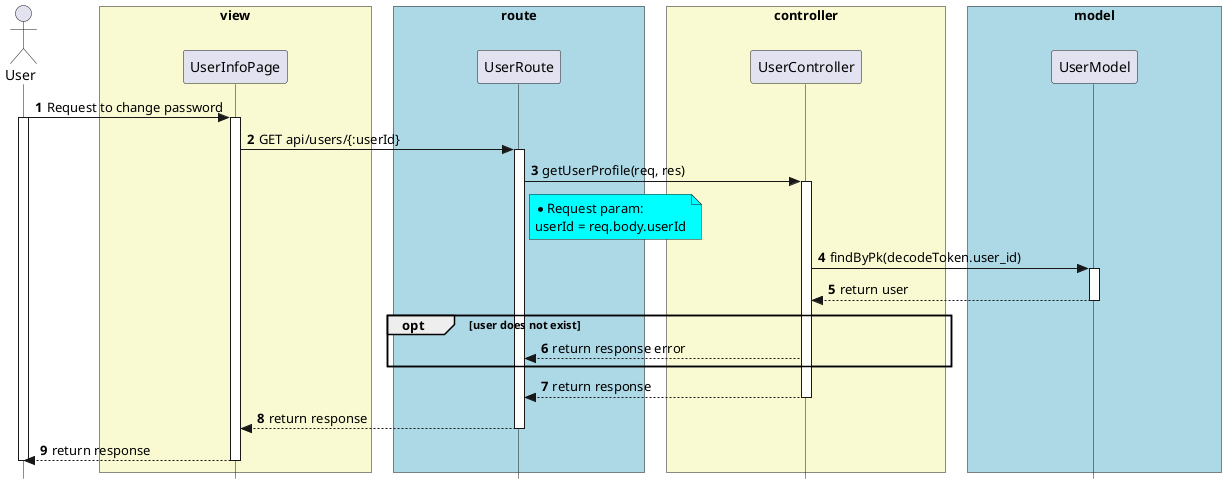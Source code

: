 @startuml


skinparam style strictuml

skinparam lifelineStrategy solid

skinparam ParticipantPadding 80

skinparam BoxPadding 10

autonumber

actor User as User

box "view" #LightGoldenRodYellow

participant UserInfoPage as UserInfoPage

end box

box "route" #lightBlue

participant UserRoute as UserRoute

end box


box "controller" #LightGoldenRodYellow
participant UserController as UserController

end box


box "model" #lightBlue
participant UserModel as UserModel

end box


User -> UserInfoPage: Request to change password
activate User
activate UserInfoPage

UserInfoPage -> UserRoute: GET api/users/{:userId}
activate UserRoute


UserRoute -> UserController: getUserProfile(req, res)
activate UserController

note right of UserRoute #Aqua
* Request param:
userId = req.body.userId
end note


UserController -> UserModel: findByPk(decodeToken.user_id)

activate  UserModel

UserModel --> UserController: return user

deactivate UserModel

opt user does not exist
  UserController --> UserRoute: return response error
end



UserController --> UserRoute: return response

deactivate UserController

UserRoute --> UserInfoPage: return response

deactivate UserRoute

UserInfoPage --> User: return response

deactivate UserInfoPage
deactivate User


@enduml


